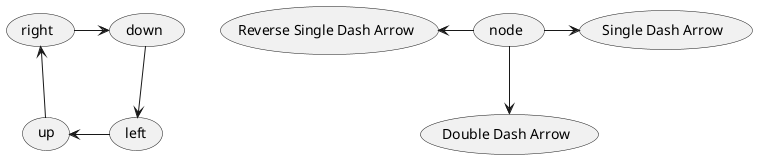 @startuml

(up) -up-> (right)
(right) -right-> (down)
(down) -down-> (left)
(left) -left-> (up)

(node) --> (Double Dash Arrow)
(node)  ->  (Single Dash Arrow) 
(Reverse Single Dash Arrow)  <-  (node) 

@enduml
